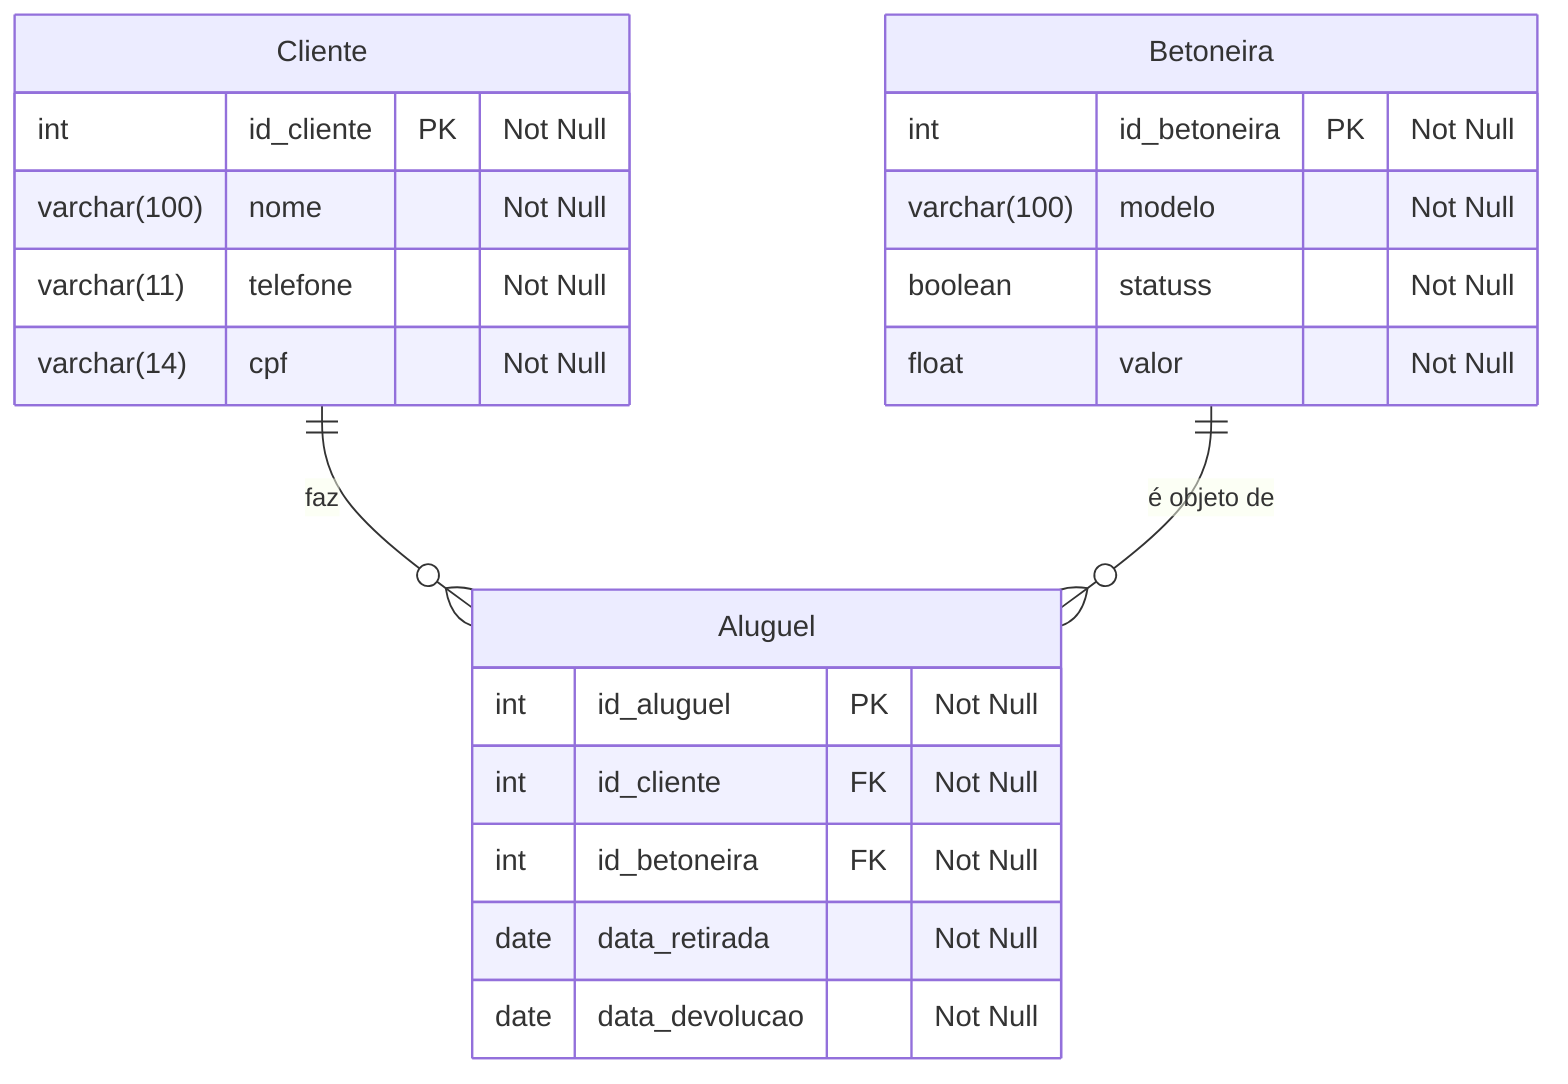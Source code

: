 erDiagram
    Cliente {
        int id_cliente PK "Not Null"
        varchar(100) nome "Not Null"
        varchar(11) telefone "Not Null"
        varchar(14) cpf "Not Null"
    }

    Betoneira {
        int id_betoneira PK "Not Null"
        varchar(100) modelo  "Not Null"
        boolean statuss   "Not Null"
        float valor   "Not Null"
    }

    Aluguel{
        int id_aluguel PK "Not Null"
        int id_cliente FK "Not Null"
        int id_betoneira FK "Not Null"
        date data_retirada "Not Null"
        date data_devolucao "Not Null"
    }

    Cliente ||--o{ Aluguel : "faz"
    Betoneira ||--o{ Aluguel : "é objeto de"
